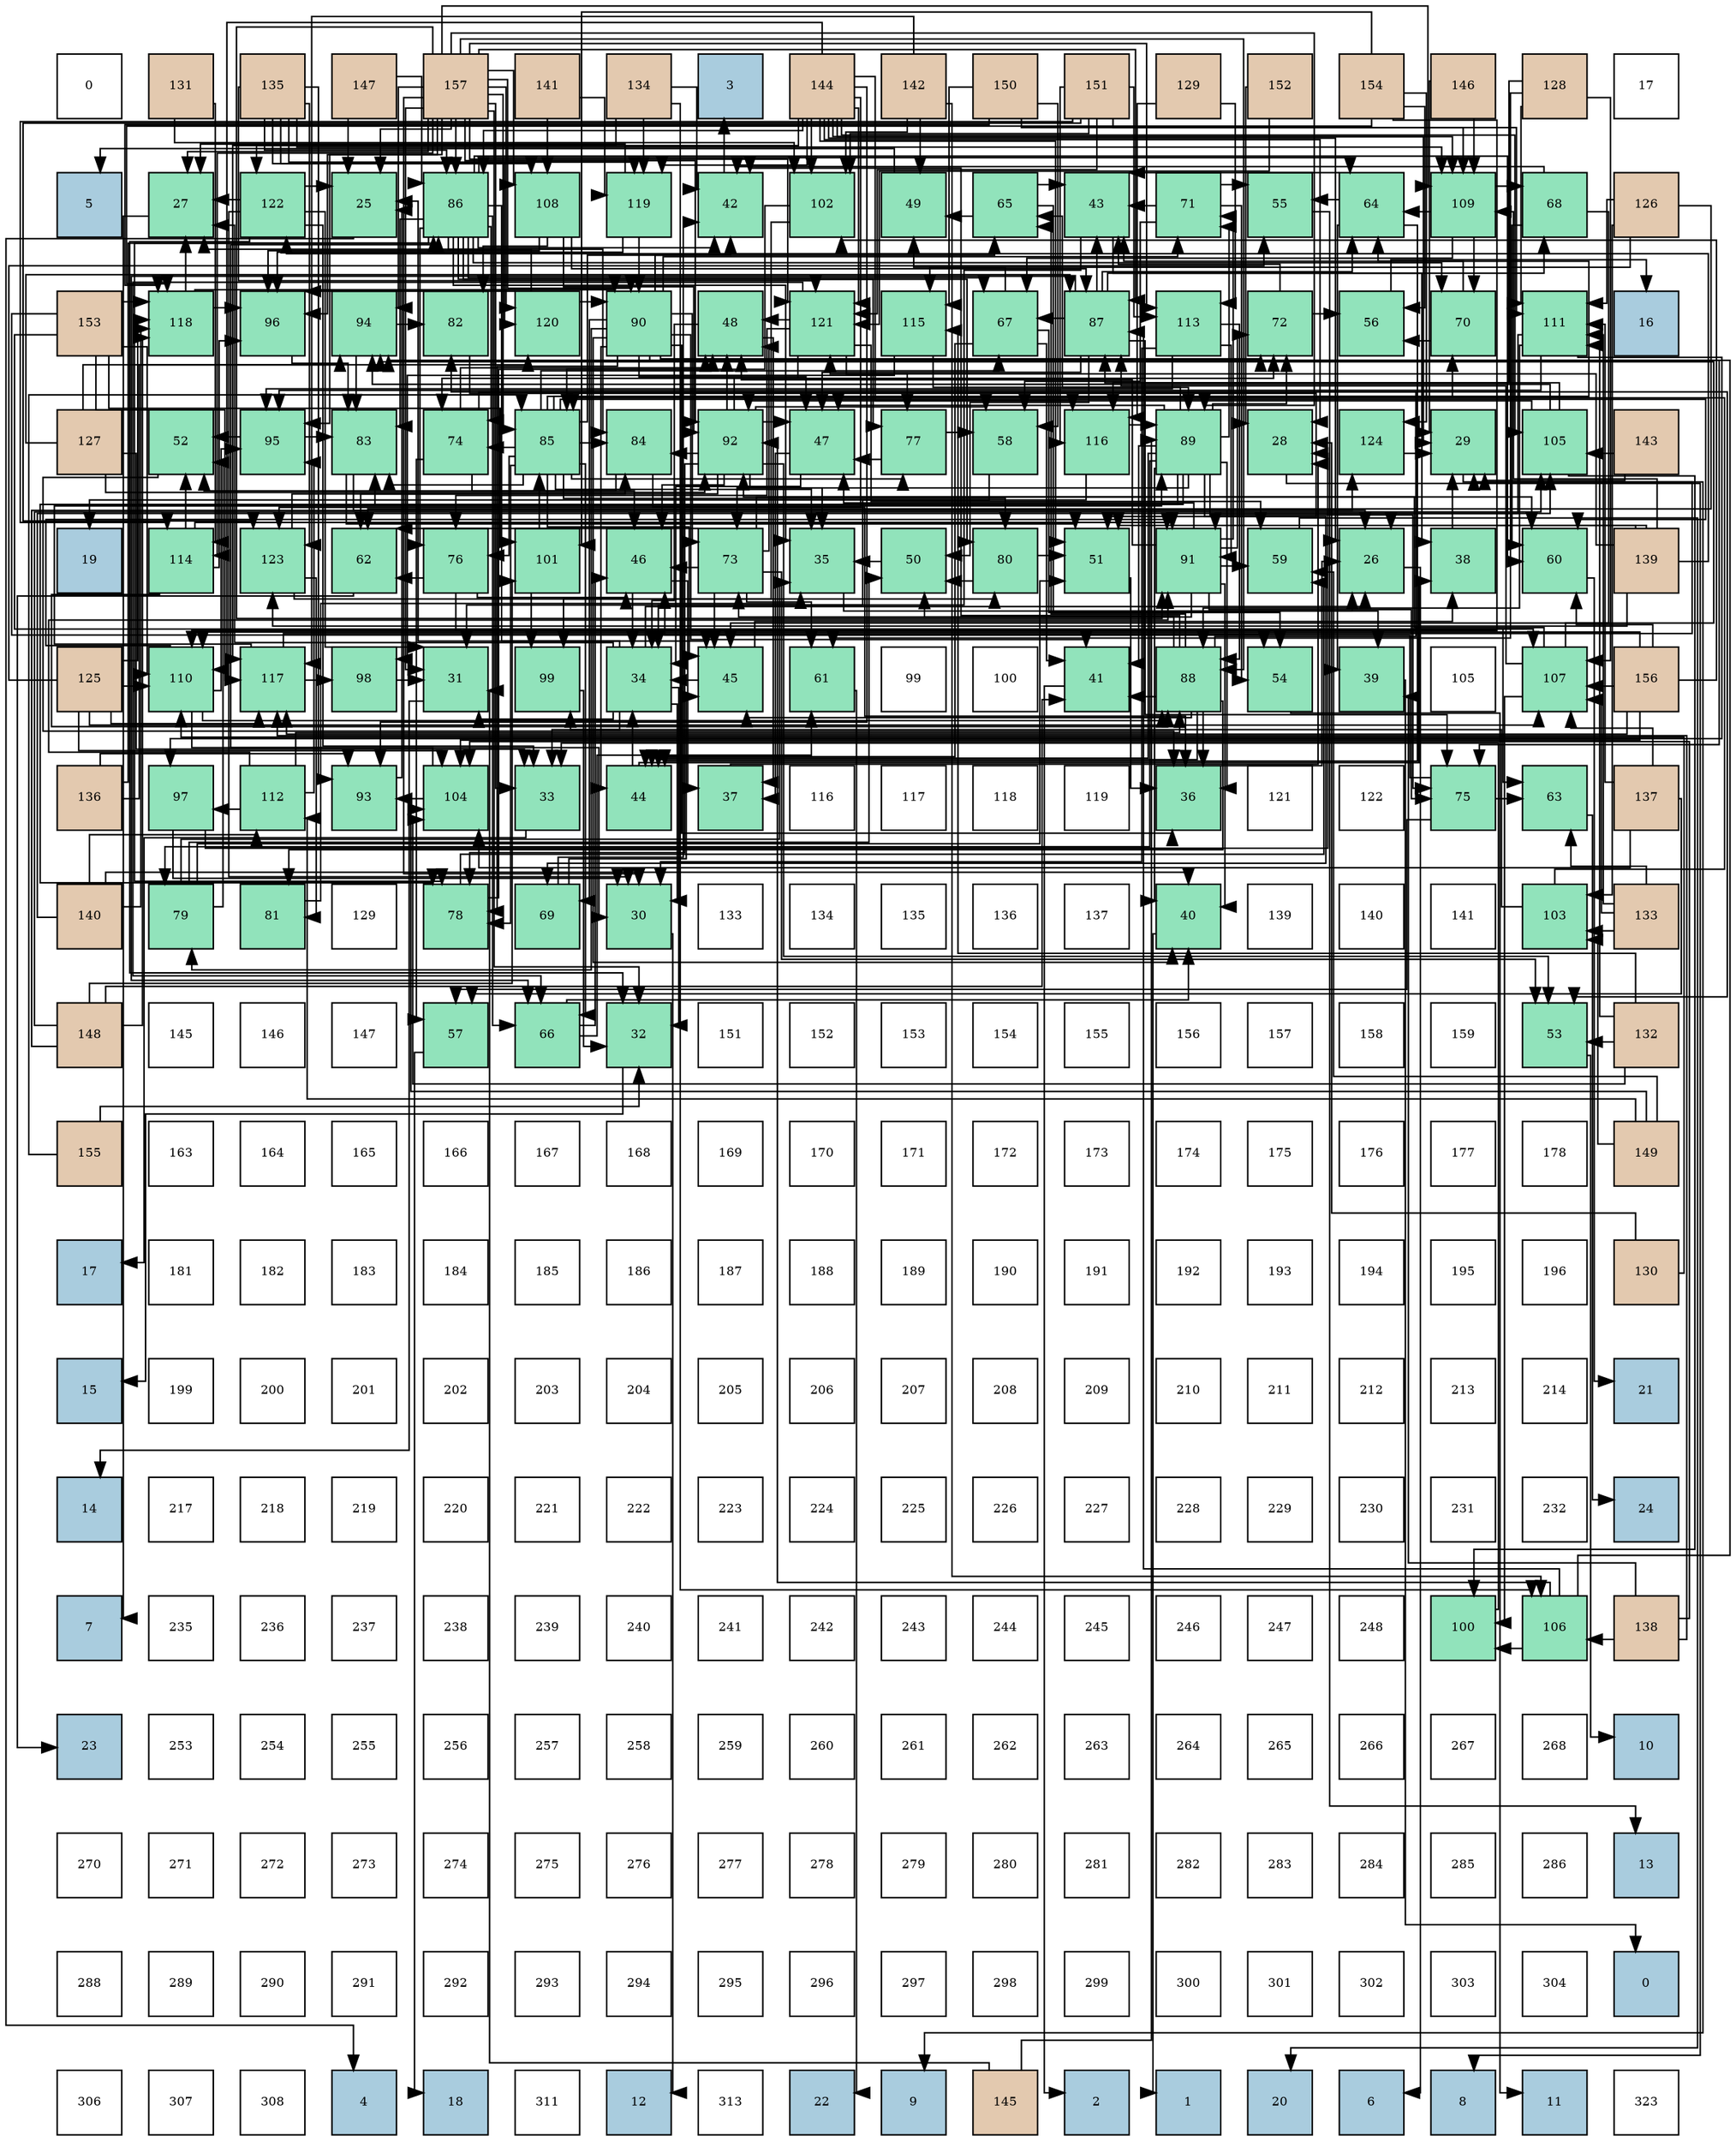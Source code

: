 digraph layout{
 rankdir=TB;
 splines=ortho;
 node [style=filled shape=square fixedsize=true width=0.6];
0[label="0", fontsize=8, fillcolor="#ffffff"];
1[label="131", fontsize=8, fillcolor="#e3c9af"];
2[label="135", fontsize=8, fillcolor="#e3c9af"];
3[label="147", fontsize=8, fillcolor="#e3c9af"];
4[label="157", fontsize=8, fillcolor="#e3c9af"];
5[label="141", fontsize=8, fillcolor="#e3c9af"];
6[label="134", fontsize=8, fillcolor="#e3c9af"];
7[label="3", fontsize=8, fillcolor="#a9ccde"];
8[label="144", fontsize=8, fillcolor="#e3c9af"];
9[label="142", fontsize=8, fillcolor="#e3c9af"];
10[label="150", fontsize=8, fillcolor="#e3c9af"];
11[label="151", fontsize=8, fillcolor="#e3c9af"];
12[label="129", fontsize=8, fillcolor="#e3c9af"];
13[label="152", fontsize=8, fillcolor="#e3c9af"];
14[label="154", fontsize=8, fillcolor="#e3c9af"];
15[label="146", fontsize=8, fillcolor="#e3c9af"];
16[label="128", fontsize=8, fillcolor="#e3c9af"];
17[label="17", fontsize=8, fillcolor="#ffffff"];
18[label="5", fontsize=8, fillcolor="#a9ccde"];
19[label="27", fontsize=8, fillcolor="#91e3bb"];
20[label="122", fontsize=8, fillcolor="#91e3bb"];
21[label="25", fontsize=8, fillcolor="#91e3bb"];
22[label="86", fontsize=8, fillcolor="#91e3bb"];
23[label="108", fontsize=8, fillcolor="#91e3bb"];
24[label="119", fontsize=8, fillcolor="#91e3bb"];
25[label="42", fontsize=8, fillcolor="#91e3bb"];
26[label="102", fontsize=8, fillcolor="#91e3bb"];
27[label="49", fontsize=8, fillcolor="#91e3bb"];
28[label="65", fontsize=8, fillcolor="#91e3bb"];
29[label="43", fontsize=8, fillcolor="#91e3bb"];
30[label="71", fontsize=8, fillcolor="#91e3bb"];
31[label="55", fontsize=8, fillcolor="#91e3bb"];
32[label="64", fontsize=8, fillcolor="#91e3bb"];
33[label="109", fontsize=8, fillcolor="#91e3bb"];
34[label="68", fontsize=8, fillcolor="#91e3bb"];
35[label="126", fontsize=8, fillcolor="#e3c9af"];
36[label="153", fontsize=8, fillcolor="#e3c9af"];
37[label="118", fontsize=8, fillcolor="#91e3bb"];
38[label="96", fontsize=8, fillcolor="#91e3bb"];
39[label="94", fontsize=8, fillcolor="#91e3bb"];
40[label="82", fontsize=8, fillcolor="#91e3bb"];
41[label="120", fontsize=8, fillcolor="#91e3bb"];
42[label="90", fontsize=8, fillcolor="#91e3bb"];
43[label="48", fontsize=8, fillcolor="#91e3bb"];
44[label="121", fontsize=8, fillcolor="#91e3bb"];
45[label="115", fontsize=8, fillcolor="#91e3bb"];
46[label="67", fontsize=8, fillcolor="#91e3bb"];
47[label="87", fontsize=8, fillcolor="#91e3bb"];
48[label="113", fontsize=8, fillcolor="#91e3bb"];
49[label="72", fontsize=8, fillcolor="#91e3bb"];
50[label="56", fontsize=8, fillcolor="#91e3bb"];
51[label="70", fontsize=8, fillcolor="#91e3bb"];
52[label="111", fontsize=8, fillcolor="#91e3bb"];
53[label="16", fontsize=8, fillcolor="#a9ccde"];
54[label="127", fontsize=8, fillcolor="#e3c9af"];
55[label="52", fontsize=8, fillcolor="#91e3bb"];
56[label="95", fontsize=8, fillcolor="#91e3bb"];
57[label="83", fontsize=8, fillcolor="#91e3bb"];
58[label="74", fontsize=8, fillcolor="#91e3bb"];
59[label="85", fontsize=8, fillcolor="#91e3bb"];
60[label="84", fontsize=8, fillcolor="#91e3bb"];
61[label="92", fontsize=8, fillcolor="#91e3bb"];
62[label="47", fontsize=8, fillcolor="#91e3bb"];
63[label="77", fontsize=8, fillcolor="#91e3bb"];
64[label="58", fontsize=8, fillcolor="#91e3bb"];
65[label="116", fontsize=8, fillcolor="#91e3bb"];
66[label="89", fontsize=8, fillcolor="#91e3bb"];
67[label="28", fontsize=8, fillcolor="#91e3bb"];
68[label="124", fontsize=8, fillcolor="#91e3bb"];
69[label="29", fontsize=8, fillcolor="#91e3bb"];
70[label="105", fontsize=8, fillcolor="#91e3bb"];
71[label="143", fontsize=8, fillcolor="#e3c9af"];
72[label="19", fontsize=8, fillcolor="#a9ccde"];
73[label="114", fontsize=8, fillcolor="#91e3bb"];
74[label="123", fontsize=8, fillcolor="#91e3bb"];
75[label="62", fontsize=8, fillcolor="#91e3bb"];
76[label="76", fontsize=8, fillcolor="#91e3bb"];
77[label="101", fontsize=8, fillcolor="#91e3bb"];
78[label="46", fontsize=8, fillcolor="#91e3bb"];
79[label="73", fontsize=8, fillcolor="#91e3bb"];
80[label="35", fontsize=8, fillcolor="#91e3bb"];
81[label="50", fontsize=8, fillcolor="#91e3bb"];
82[label="80", fontsize=8, fillcolor="#91e3bb"];
83[label="51", fontsize=8, fillcolor="#91e3bb"];
84[label="91", fontsize=8, fillcolor="#91e3bb"];
85[label="59", fontsize=8, fillcolor="#91e3bb"];
86[label="26", fontsize=8, fillcolor="#91e3bb"];
87[label="38", fontsize=8, fillcolor="#91e3bb"];
88[label="60", fontsize=8, fillcolor="#91e3bb"];
89[label="139", fontsize=8, fillcolor="#e3c9af"];
90[label="125", fontsize=8, fillcolor="#e3c9af"];
91[label="110", fontsize=8, fillcolor="#91e3bb"];
92[label="117", fontsize=8, fillcolor="#91e3bb"];
93[label="98", fontsize=8, fillcolor="#91e3bb"];
94[label="31", fontsize=8, fillcolor="#91e3bb"];
95[label="99", fontsize=8, fillcolor="#91e3bb"];
96[label="34", fontsize=8, fillcolor="#91e3bb"];
97[label="45", fontsize=8, fillcolor="#91e3bb"];
98[label="61", fontsize=8, fillcolor="#91e3bb"];
99[label="99", fontsize=8, fillcolor="#ffffff"];
100[label="100", fontsize=8, fillcolor="#ffffff"];
101[label="41", fontsize=8, fillcolor="#91e3bb"];
102[label="88", fontsize=8, fillcolor="#91e3bb"];
103[label="54", fontsize=8, fillcolor="#91e3bb"];
104[label="39", fontsize=8, fillcolor="#91e3bb"];
105[label="105", fontsize=8, fillcolor="#ffffff"];
106[label="107", fontsize=8, fillcolor="#91e3bb"];
107[label="156", fontsize=8, fillcolor="#e3c9af"];
108[label="136", fontsize=8, fillcolor="#e3c9af"];
109[label="97", fontsize=8, fillcolor="#91e3bb"];
110[label="112", fontsize=8, fillcolor="#91e3bb"];
111[label="93", fontsize=8, fillcolor="#91e3bb"];
112[label="104", fontsize=8, fillcolor="#91e3bb"];
113[label="33", fontsize=8, fillcolor="#91e3bb"];
114[label="44", fontsize=8, fillcolor="#91e3bb"];
115[label="37", fontsize=8, fillcolor="#91e3bb"];
116[label="116", fontsize=8, fillcolor="#ffffff"];
117[label="117", fontsize=8, fillcolor="#ffffff"];
118[label="118", fontsize=8, fillcolor="#ffffff"];
119[label="119", fontsize=8, fillcolor="#ffffff"];
120[label="36", fontsize=8, fillcolor="#91e3bb"];
121[label="121", fontsize=8, fillcolor="#ffffff"];
122[label="122", fontsize=8, fillcolor="#ffffff"];
123[label="75", fontsize=8, fillcolor="#91e3bb"];
124[label="63", fontsize=8, fillcolor="#91e3bb"];
125[label="137", fontsize=8, fillcolor="#e3c9af"];
126[label="140", fontsize=8, fillcolor="#e3c9af"];
127[label="79", fontsize=8, fillcolor="#91e3bb"];
128[label="81", fontsize=8, fillcolor="#91e3bb"];
129[label="129", fontsize=8, fillcolor="#ffffff"];
130[label="78", fontsize=8, fillcolor="#91e3bb"];
131[label="69", fontsize=8, fillcolor="#91e3bb"];
132[label="30", fontsize=8, fillcolor="#91e3bb"];
133[label="133", fontsize=8, fillcolor="#ffffff"];
134[label="134", fontsize=8, fillcolor="#ffffff"];
135[label="135", fontsize=8, fillcolor="#ffffff"];
136[label="136", fontsize=8, fillcolor="#ffffff"];
137[label="137", fontsize=8, fillcolor="#ffffff"];
138[label="40", fontsize=8, fillcolor="#91e3bb"];
139[label="139", fontsize=8, fillcolor="#ffffff"];
140[label="140", fontsize=8, fillcolor="#ffffff"];
141[label="141", fontsize=8, fillcolor="#ffffff"];
142[label="103", fontsize=8, fillcolor="#91e3bb"];
143[label="133", fontsize=8, fillcolor="#e3c9af"];
144[label="148", fontsize=8, fillcolor="#e3c9af"];
145[label="145", fontsize=8, fillcolor="#ffffff"];
146[label="146", fontsize=8, fillcolor="#ffffff"];
147[label="147", fontsize=8, fillcolor="#ffffff"];
148[label="57", fontsize=8, fillcolor="#91e3bb"];
149[label="66", fontsize=8, fillcolor="#91e3bb"];
150[label="32", fontsize=8, fillcolor="#91e3bb"];
151[label="151", fontsize=8, fillcolor="#ffffff"];
152[label="152", fontsize=8, fillcolor="#ffffff"];
153[label="153", fontsize=8, fillcolor="#ffffff"];
154[label="154", fontsize=8, fillcolor="#ffffff"];
155[label="155", fontsize=8, fillcolor="#ffffff"];
156[label="156", fontsize=8, fillcolor="#ffffff"];
157[label="157", fontsize=8, fillcolor="#ffffff"];
158[label="158", fontsize=8, fillcolor="#ffffff"];
159[label="159", fontsize=8, fillcolor="#ffffff"];
160[label="53", fontsize=8, fillcolor="#91e3bb"];
161[label="132", fontsize=8, fillcolor="#e3c9af"];
162[label="155", fontsize=8, fillcolor="#e3c9af"];
163[label="163", fontsize=8, fillcolor="#ffffff"];
164[label="164", fontsize=8, fillcolor="#ffffff"];
165[label="165", fontsize=8, fillcolor="#ffffff"];
166[label="166", fontsize=8, fillcolor="#ffffff"];
167[label="167", fontsize=8, fillcolor="#ffffff"];
168[label="168", fontsize=8, fillcolor="#ffffff"];
169[label="169", fontsize=8, fillcolor="#ffffff"];
170[label="170", fontsize=8, fillcolor="#ffffff"];
171[label="171", fontsize=8, fillcolor="#ffffff"];
172[label="172", fontsize=8, fillcolor="#ffffff"];
173[label="173", fontsize=8, fillcolor="#ffffff"];
174[label="174", fontsize=8, fillcolor="#ffffff"];
175[label="175", fontsize=8, fillcolor="#ffffff"];
176[label="176", fontsize=8, fillcolor="#ffffff"];
177[label="177", fontsize=8, fillcolor="#ffffff"];
178[label="178", fontsize=8, fillcolor="#ffffff"];
179[label="149", fontsize=8, fillcolor="#e3c9af"];
180[label="17", fontsize=8, fillcolor="#a9ccde"];
181[label="181", fontsize=8, fillcolor="#ffffff"];
182[label="182", fontsize=8, fillcolor="#ffffff"];
183[label="183", fontsize=8, fillcolor="#ffffff"];
184[label="184", fontsize=8, fillcolor="#ffffff"];
185[label="185", fontsize=8, fillcolor="#ffffff"];
186[label="186", fontsize=8, fillcolor="#ffffff"];
187[label="187", fontsize=8, fillcolor="#ffffff"];
188[label="188", fontsize=8, fillcolor="#ffffff"];
189[label="189", fontsize=8, fillcolor="#ffffff"];
190[label="190", fontsize=8, fillcolor="#ffffff"];
191[label="191", fontsize=8, fillcolor="#ffffff"];
192[label="192", fontsize=8, fillcolor="#ffffff"];
193[label="193", fontsize=8, fillcolor="#ffffff"];
194[label="194", fontsize=8, fillcolor="#ffffff"];
195[label="195", fontsize=8, fillcolor="#ffffff"];
196[label="196", fontsize=8, fillcolor="#ffffff"];
197[label="130", fontsize=8, fillcolor="#e3c9af"];
198[label="15", fontsize=8, fillcolor="#a9ccde"];
199[label="199", fontsize=8, fillcolor="#ffffff"];
200[label="200", fontsize=8, fillcolor="#ffffff"];
201[label="201", fontsize=8, fillcolor="#ffffff"];
202[label="202", fontsize=8, fillcolor="#ffffff"];
203[label="203", fontsize=8, fillcolor="#ffffff"];
204[label="204", fontsize=8, fillcolor="#ffffff"];
205[label="205", fontsize=8, fillcolor="#ffffff"];
206[label="206", fontsize=8, fillcolor="#ffffff"];
207[label="207", fontsize=8, fillcolor="#ffffff"];
208[label="208", fontsize=8, fillcolor="#ffffff"];
209[label="209", fontsize=8, fillcolor="#ffffff"];
210[label="210", fontsize=8, fillcolor="#ffffff"];
211[label="211", fontsize=8, fillcolor="#ffffff"];
212[label="212", fontsize=8, fillcolor="#ffffff"];
213[label="213", fontsize=8, fillcolor="#ffffff"];
214[label="214", fontsize=8, fillcolor="#ffffff"];
215[label="21", fontsize=8, fillcolor="#a9ccde"];
216[label="14", fontsize=8, fillcolor="#a9ccde"];
217[label="217", fontsize=8, fillcolor="#ffffff"];
218[label="218", fontsize=8, fillcolor="#ffffff"];
219[label="219", fontsize=8, fillcolor="#ffffff"];
220[label="220", fontsize=8, fillcolor="#ffffff"];
221[label="221", fontsize=8, fillcolor="#ffffff"];
222[label="222", fontsize=8, fillcolor="#ffffff"];
223[label="223", fontsize=8, fillcolor="#ffffff"];
224[label="224", fontsize=8, fillcolor="#ffffff"];
225[label="225", fontsize=8, fillcolor="#ffffff"];
226[label="226", fontsize=8, fillcolor="#ffffff"];
227[label="227", fontsize=8, fillcolor="#ffffff"];
228[label="228", fontsize=8, fillcolor="#ffffff"];
229[label="229", fontsize=8, fillcolor="#ffffff"];
230[label="230", fontsize=8, fillcolor="#ffffff"];
231[label="231", fontsize=8, fillcolor="#ffffff"];
232[label="232", fontsize=8, fillcolor="#ffffff"];
233[label="24", fontsize=8, fillcolor="#a9ccde"];
234[label="7", fontsize=8, fillcolor="#a9ccde"];
235[label="235", fontsize=8, fillcolor="#ffffff"];
236[label="236", fontsize=8, fillcolor="#ffffff"];
237[label="237", fontsize=8, fillcolor="#ffffff"];
238[label="238", fontsize=8, fillcolor="#ffffff"];
239[label="239", fontsize=8, fillcolor="#ffffff"];
240[label="240", fontsize=8, fillcolor="#ffffff"];
241[label="241", fontsize=8, fillcolor="#ffffff"];
242[label="242", fontsize=8, fillcolor="#ffffff"];
243[label="243", fontsize=8, fillcolor="#ffffff"];
244[label="244", fontsize=8, fillcolor="#ffffff"];
245[label="245", fontsize=8, fillcolor="#ffffff"];
246[label="246", fontsize=8, fillcolor="#ffffff"];
247[label="247", fontsize=8, fillcolor="#ffffff"];
248[label="248", fontsize=8, fillcolor="#ffffff"];
249[label="100", fontsize=8, fillcolor="#91e3bb"];
250[label="106", fontsize=8, fillcolor="#91e3bb"];
251[label="138", fontsize=8, fillcolor="#e3c9af"];
252[label="23", fontsize=8, fillcolor="#a9ccde"];
253[label="253", fontsize=8, fillcolor="#ffffff"];
254[label="254", fontsize=8, fillcolor="#ffffff"];
255[label="255", fontsize=8, fillcolor="#ffffff"];
256[label="256", fontsize=8, fillcolor="#ffffff"];
257[label="257", fontsize=8, fillcolor="#ffffff"];
258[label="258", fontsize=8, fillcolor="#ffffff"];
259[label="259", fontsize=8, fillcolor="#ffffff"];
260[label="260", fontsize=8, fillcolor="#ffffff"];
261[label="261", fontsize=8, fillcolor="#ffffff"];
262[label="262", fontsize=8, fillcolor="#ffffff"];
263[label="263", fontsize=8, fillcolor="#ffffff"];
264[label="264", fontsize=8, fillcolor="#ffffff"];
265[label="265", fontsize=8, fillcolor="#ffffff"];
266[label="266", fontsize=8, fillcolor="#ffffff"];
267[label="267", fontsize=8, fillcolor="#ffffff"];
268[label="268", fontsize=8, fillcolor="#ffffff"];
269[label="10", fontsize=8, fillcolor="#a9ccde"];
270[label="270", fontsize=8, fillcolor="#ffffff"];
271[label="271", fontsize=8, fillcolor="#ffffff"];
272[label="272", fontsize=8, fillcolor="#ffffff"];
273[label="273", fontsize=8, fillcolor="#ffffff"];
274[label="274", fontsize=8, fillcolor="#ffffff"];
275[label="275", fontsize=8, fillcolor="#ffffff"];
276[label="276", fontsize=8, fillcolor="#ffffff"];
277[label="277", fontsize=8, fillcolor="#ffffff"];
278[label="278", fontsize=8, fillcolor="#ffffff"];
279[label="279", fontsize=8, fillcolor="#ffffff"];
280[label="280", fontsize=8, fillcolor="#ffffff"];
281[label="281", fontsize=8, fillcolor="#ffffff"];
282[label="282", fontsize=8, fillcolor="#ffffff"];
283[label="283", fontsize=8, fillcolor="#ffffff"];
284[label="284", fontsize=8, fillcolor="#ffffff"];
285[label="285", fontsize=8, fillcolor="#ffffff"];
286[label="286", fontsize=8, fillcolor="#ffffff"];
287[label="13", fontsize=8, fillcolor="#a9ccde"];
288[label="288", fontsize=8, fillcolor="#ffffff"];
289[label="289", fontsize=8, fillcolor="#ffffff"];
290[label="290", fontsize=8, fillcolor="#ffffff"];
291[label="291", fontsize=8, fillcolor="#ffffff"];
292[label="292", fontsize=8, fillcolor="#ffffff"];
293[label="293", fontsize=8, fillcolor="#ffffff"];
294[label="294", fontsize=8, fillcolor="#ffffff"];
295[label="295", fontsize=8, fillcolor="#ffffff"];
296[label="296", fontsize=8, fillcolor="#ffffff"];
297[label="297", fontsize=8, fillcolor="#ffffff"];
298[label="298", fontsize=8, fillcolor="#ffffff"];
299[label="299", fontsize=8, fillcolor="#ffffff"];
300[label="300", fontsize=8, fillcolor="#ffffff"];
301[label="301", fontsize=8, fillcolor="#ffffff"];
302[label="302", fontsize=8, fillcolor="#ffffff"];
303[label="303", fontsize=8, fillcolor="#ffffff"];
304[label="304", fontsize=8, fillcolor="#ffffff"];
305[label="0", fontsize=8, fillcolor="#a9ccde"];
306[label="306", fontsize=8, fillcolor="#ffffff"];
307[label="307", fontsize=8, fillcolor="#ffffff"];
308[label="308", fontsize=8, fillcolor="#ffffff"];
309[label="4", fontsize=8, fillcolor="#a9ccde"];
310[label="18", fontsize=8, fillcolor="#a9ccde"];
311[label="311", fontsize=8, fillcolor="#ffffff"];
312[label="12", fontsize=8, fillcolor="#a9ccde"];
313[label="313", fontsize=8, fillcolor="#ffffff"];
314[label="22", fontsize=8, fillcolor="#a9ccde"];
315[label="9", fontsize=8, fillcolor="#a9ccde"];
316[label="145", fontsize=8, fillcolor="#e3c9af"];
317[label="2", fontsize=8, fillcolor="#a9ccde"];
318[label="1", fontsize=8, fillcolor="#a9ccde"];
319[label="20", fontsize=8, fillcolor="#a9ccde"];
320[label="6", fontsize=8, fillcolor="#a9ccde"];
321[label="8", fontsize=8, fillcolor="#a9ccde"];
322[label="11", fontsize=8, fillcolor="#a9ccde"];
323[label="323", fontsize=8, fillcolor="#ffffff"];
edge [constraint=false, style=vis];21 -> 309;
86 -> 320;
19 -> 234;
67 -> 321;
69 -> 315;
132 -> 312;
94 -> 216;
150 -> 198;
113 -> 180;
96 -> 21;
96 -> 86;
96 -> 19;
96 -> 132;
96 -> 94;
96 -> 150;
96 -> 113;
80 -> 86;
120 -> 86;
115 -> 67;
87 -> 69;
104 -> 305;
138 -> 318;
101 -> 317;
25 -> 7;
29 -> 96;
29 -> 87;
114 -> 96;
114 -> 87;
97 -> 96;
97 -> 87;
78 -> 96;
78 -> 115;
62 -> 96;
62 -> 115;
43 -> 96;
43 -> 115;
27 -> 18;
81 -> 80;
83 -> 120;
55 -> 120;
160 -> 269;
103 -> 322;
31 -> 287;
50 -> 53;
148 -> 310;
64 -> 72;
85 -> 319;
88 -> 215;
98 -> 314;
75 -> 252;
124 -> 233;
32 -> 104;
32 -> 29;
32 -> 114;
32 -> 31;
28 -> 104;
28 -> 29;
28 -> 27;
149 -> 138;
149 -> 78;
149 -> 98;
46 -> 101;
46 -> 114;
46 -> 27;
46 -> 103;
34 -> 25;
34 -> 97;
34 -> 88;
131 -> 25;
131 -> 97;
51 -> 29;
51 -> 50;
30 -> 29;
30 -> 103;
30 -> 31;
30 -> 64;
49 -> 29;
49 -> 50;
79 -> 97;
79 -> 78;
79 -> 43;
79 -> 160;
79 -> 88;
79 -> 98;
79 -> 75;
58 -> 78;
58 -> 43;
58 -> 160;
58 -> 148;
123 -> 78;
123 -> 148;
123 -> 124;
76 -> 78;
76 -> 75;
76 -> 124;
63 -> 62;
63 -> 64;
130 -> 43;
130 -> 85;
127 -> 80;
127 -> 81;
127 -> 83;
127 -> 55;
82 -> 81;
82 -> 83;
128 -> 80;
40 -> 83;
57 -> 86;
57 -> 83;
60 -> 120;
60 -> 55;
59 -> 80;
59 -> 25;
59 -> 97;
59 -> 88;
59 -> 32;
59 -> 149;
59 -> 46;
59 -> 51;
59 -> 58;
59 -> 76;
59 -> 63;
59 -> 130;
59 -> 82;
59 -> 57;
59 -> 60;
22 -> 80;
22 -> 25;
22 -> 97;
22 -> 88;
22 -> 32;
22 -> 149;
22 -> 46;
22 -> 51;
22 -> 58;
22 -> 76;
22 -> 63;
22 -> 130;
22 -> 82;
22 -> 57;
22 -> 60;
47 -> 29;
47 -> 62;
47 -> 81;
47 -> 32;
47 -> 149;
47 -> 46;
47 -> 34;
47 -> 123;
102 -> 120;
102 -> 101;
102 -> 25;
102 -> 114;
102 -> 97;
102 -> 81;
102 -> 28;
102 -> 128;
102 -> 40;
66 -> 120;
66 -> 138;
66 -> 101;
66 -> 114;
66 -> 62;
66 -> 28;
66 -> 131;
66 -> 30;
66 -> 49;
66 -> 79;
66 -> 123;
66 -> 130;
66 -> 127;
66 -> 57;
42 -> 120;
42 -> 138;
42 -> 101;
42 -> 114;
42 -> 62;
42 -> 28;
42 -> 131;
42 -> 30;
42 -> 49;
42 -> 79;
42 -> 123;
42 -> 130;
42 -> 127;
84 -> 138;
84 -> 62;
84 -> 43;
84 -> 85;
84 -> 30;
84 -> 49;
84 -> 79;
84 -> 123;
61 -> 80;
61 -> 78;
61 -> 62;
61 -> 43;
61 -> 160;
61 -> 64;
61 -> 75;
61 -> 49;
61 -> 130;
61 -> 60;
111 -> 21;
39 -> 40;
39 -> 57;
56 -> 55;
56 -> 57;
38 -> 57;
109 -> 67;
109 -> 132;
93 -> 94;
95 -> 150;
249 -> 113;
77 -> 59;
77 -> 95;
26 -> 59;
26 -> 95;
142 -> 59;
142 -> 95;
112 -> 22;
112 -> 111;
70 -> 47;
70 -> 61;
70 -> 39;
70 -> 249;
250 -> 47;
250 -> 61;
250 -> 39;
250 -> 249;
106 -> 47;
106 -> 61;
106 -> 39;
106 -> 249;
23 -> 40;
23 -> 47;
23 -> 61;
23 -> 38;
33 -> 32;
33 -> 46;
33 -> 34;
33 -> 51;
91 -> 132;
91 -> 102;
91 -> 84;
91 -> 56;
52 -> 102;
52 -> 84;
52 -> 56;
52 -> 109;
110 -> 102;
110 -> 84;
110 -> 56;
110 -> 109;
48 -> 132;
48 -> 102;
48 -> 84;
48 -> 56;
73 -> 55;
73 -> 102;
73 -> 84;
73 -> 38;
45 -> 66;
45 -> 93;
65 -> 94;
65 -> 66;
92 -> 69;
92 -> 66;
92 -> 93;
37 -> 19;
37 -> 42;
37 -> 38;
24 -> 19;
24 -> 42;
24 -> 38;
41 -> 19;
41 -> 42;
41 -> 38;
44 -> 43;
44 -> 85;
44 -> 149;
44 -> 58;
44 -> 76;
44 -> 63;
20 -> 21;
20 -> 19;
20 -> 132;
20 -> 94;
20 -> 150;
20 -> 113;
74 -> 82;
74 -> 128;
74 -> 60;
68 -> 69;
90 -> 31;
90 -> 112;
90 -> 106;
90 -> 91;
90 -> 92;
90 -> 37;
35 -> 75;
35 -> 142;
35 -> 52;
35 -> 45;
54 -> 113;
54 -> 47;
54 -> 61;
54 -> 39;
16 -> 98;
16 -> 106;
16 -> 52;
16 -> 65;
12 -> 48;
12 -> 65;
197 -> 67;
197 -> 91;
1 -> 26;
1 -> 73;
161 -> 160;
161 -> 112;
161 -> 52;
161 -> 45;
143 -> 124;
143 -> 142;
143 -> 106;
143 -> 52;
6 -> 25;
6 -> 250;
6 -> 92;
6 -> 24;
2 -> 22;
2 -> 111;
2 -> 23;
2 -> 33;
2 -> 24;
2 -> 41;
2 -> 44;
2 -> 74;
108 -> 22;
108 -> 111;
108 -> 41;
125 -> 148;
125 -> 112;
125 -> 106;
125 -> 52;
251 -> 104;
251 -> 112;
251 -> 250;
251 -> 92;
89 -> 86;
89 -> 83;
89 -> 33;
89 -> 44;
89 -> 20;
89 -> 74;
126 -> 138;
126 -> 70;
126 -> 110;
126 -> 37;
5 -> 23;
5 -> 24;
9 -> 27;
9 -> 26;
9 -> 250;
9 -> 92;
71 -> 69;
71 -> 70;
8 -> 86;
8 -> 67;
8 -> 69;
8 -> 83;
8 -> 22;
8 -> 111;
8 -> 26;
8 -> 70;
8 -> 33;
8 -> 91;
8 -> 65;
8 -> 24;
8 -> 44;
8 -> 20;
8 -> 74;
316 -> 94;
316 -> 66;
15 -> 69;
15 -> 33;
3 -> 21;
3 -> 22;
144 -> 101;
144 -> 77;
144 -> 70;
144 -> 37;
144 -> 68;
179 -> 85;
179 -> 142;
179 -> 112;
179 -> 110;
10 -> 64;
10 -> 52;
10 -> 45;
10 -> 37;
11 -> 26;
11 -> 33;
11 -> 48;
11 -> 73;
11 -> 65;
11 -> 44;
11 -> 74;
13 -> 67;
13 -> 44;
36 -> 103;
36 -> 77;
36 -> 106;
36 -> 91;
36 -> 92;
36 -> 37;
14 -> 50;
14 -> 77;
14 -> 91;
14 -> 37;
14 -> 68;
162 -> 150;
162 -> 59;
107 -> 88;
107 -> 26;
107 -> 112;
107 -> 106;
107 -> 91;
107 -> 92;
4 -> 21;
4 -> 19;
4 -> 132;
4 -> 94;
4 -> 150;
4 -> 113;
4 -> 59;
4 -> 22;
4 -> 47;
4 -> 102;
4 -> 66;
4 -> 42;
4 -> 84;
4 -> 61;
4 -> 39;
4 -> 56;
4 -> 38;
4 -> 23;
4 -> 33;
4 -> 48;
4 -> 73;
4 -> 41;
4 -> 44;
edge [constraint=true, style=invis];
0 -> 18 -> 36 -> 54 -> 72 -> 90 -> 108 -> 126 -> 144 -> 162 -> 180 -> 198 -> 216 -> 234 -> 252 -> 270 -> 288 -> 306;
1 -> 19 -> 37 -> 55 -> 73 -> 91 -> 109 -> 127 -> 145 -> 163 -> 181 -> 199 -> 217 -> 235 -> 253 -> 271 -> 289 -> 307;
2 -> 20 -> 38 -> 56 -> 74 -> 92 -> 110 -> 128 -> 146 -> 164 -> 182 -> 200 -> 218 -> 236 -> 254 -> 272 -> 290 -> 308;
3 -> 21 -> 39 -> 57 -> 75 -> 93 -> 111 -> 129 -> 147 -> 165 -> 183 -> 201 -> 219 -> 237 -> 255 -> 273 -> 291 -> 309;
4 -> 22 -> 40 -> 58 -> 76 -> 94 -> 112 -> 130 -> 148 -> 166 -> 184 -> 202 -> 220 -> 238 -> 256 -> 274 -> 292 -> 310;
5 -> 23 -> 41 -> 59 -> 77 -> 95 -> 113 -> 131 -> 149 -> 167 -> 185 -> 203 -> 221 -> 239 -> 257 -> 275 -> 293 -> 311;
6 -> 24 -> 42 -> 60 -> 78 -> 96 -> 114 -> 132 -> 150 -> 168 -> 186 -> 204 -> 222 -> 240 -> 258 -> 276 -> 294 -> 312;
7 -> 25 -> 43 -> 61 -> 79 -> 97 -> 115 -> 133 -> 151 -> 169 -> 187 -> 205 -> 223 -> 241 -> 259 -> 277 -> 295 -> 313;
8 -> 26 -> 44 -> 62 -> 80 -> 98 -> 116 -> 134 -> 152 -> 170 -> 188 -> 206 -> 224 -> 242 -> 260 -> 278 -> 296 -> 314;
9 -> 27 -> 45 -> 63 -> 81 -> 99 -> 117 -> 135 -> 153 -> 171 -> 189 -> 207 -> 225 -> 243 -> 261 -> 279 -> 297 -> 315;
10 -> 28 -> 46 -> 64 -> 82 -> 100 -> 118 -> 136 -> 154 -> 172 -> 190 -> 208 -> 226 -> 244 -> 262 -> 280 -> 298 -> 316;
11 -> 29 -> 47 -> 65 -> 83 -> 101 -> 119 -> 137 -> 155 -> 173 -> 191 -> 209 -> 227 -> 245 -> 263 -> 281 -> 299 -> 317;
12 -> 30 -> 48 -> 66 -> 84 -> 102 -> 120 -> 138 -> 156 -> 174 -> 192 -> 210 -> 228 -> 246 -> 264 -> 282 -> 300 -> 318;
13 -> 31 -> 49 -> 67 -> 85 -> 103 -> 121 -> 139 -> 157 -> 175 -> 193 -> 211 -> 229 -> 247 -> 265 -> 283 -> 301 -> 319;
14 -> 32 -> 50 -> 68 -> 86 -> 104 -> 122 -> 140 -> 158 -> 176 -> 194 -> 212 -> 230 -> 248 -> 266 -> 284 -> 302 -> 320;
15 -> 33 -> 51 -> 69 -> 87 -> 105 -> 123 -> 141 -> 159 -> 177 -> 195 -> 213 -> 231 -> 249 -> 267 -> 285 -> 303 -> 321;
16 -> 34 -> 52 -> 70 -> 88 -> 106 -> 124 -> 142 -> 160 -> 178 -> 196 -> 214 -> 232 -> 250 -> 268 -> 286 -> 304 -> 322;
17 -> 35 -> 53 -> 71 -> 89 -> 107 -> 125 -> 143 -> 161 -> 179 -> 197 -> 215 -> 233 -> 251 -> 269 -> 287 -> 305 -> 323;
rank = same {0 -> 1 -> 2 -> 3 -> 4 -> 5 -> 6 -> 7 -> 8 -> 9 -> 10 -> 11 -> 12 -> 13 -> 14 -> 15 -> 16 -> 17};
rank = same {18 -> 19 -> 20 -> 21 -> 22 -> 23 -> 24 -> 25 -> 26 -> 27 -> 28 -> 29 -> 30 -> 31 -> 32 -> 33 -> 34 -> 35};
rank = same {36 -> 37 -> 38 -> 39 -> 40 -> 41 -> 42 -> 43 -> 44 -> 45 -> 46 -> 47 -> 48 -> 49 -> 50 -> 51 -> 52 -> 53};
rank = same {54 -> 55 -> 56 -> 57 -> 58 -> 59 -> 60 -> 61 -> 62 -> 63 -> 64 -> 65 -> 66 -> 67 -> 68 -> 69 -> 70 -> 71};
rank = same {72 -> 73 -> 74 -> 75 -> 76 -> 77 -> 78 -> 79 -> 80 -> 81 -> 82 -> 83 -> 84 -> 85 -> 86 -> 87 -> 88 -> 89};
rank = same {90 -> 91 -> 92 -> 93 -> 94 -> 95 -> 96 -> 97 -> 98 -> 99 -> 100 -> 101 -> 102 -> 103 -> 104 -> 105 -> 106 -> 107};
rank = same {108 -> 109 -> 110 -> 111 -> 112 -> 113 -> 114 -> 115 -> 116 -> 117 -> 118 -> 119 -> 120 -> 121 -> 122 -> 123 -> 124 -> 125};
rank = same {126 -> 127 -> 128 -> 129 -> 130 -> 131 -> 132 -> 133 -> 134 -> 135 -> 136 -> 137 -> 138 -> 139 -> 140 -> 141 -> 142 -> 143};
rank = same {144 -> 145 -> 146 -> 147 -> 148 -> 149 -> 150 -> 151 -> 152 -> 153 -> 154 -> 155 -> 156 -> 157 -> 158 -> 159 -> 160 -> 161};
rank = same {162 -> 163 -> 164 -> 165 -> 166 -> 167 -> 168 -> 169 -> 170 -> 171 -> 172 -> 173 -> 174 -> 175 -> 176 -> 177 -> 178 -> 179};
rank = same {180 -> 181 -> 182 -> 183 -> 184 -> 185 -> 186 -> 187 -> 188 -> 189 -> 190 -> 191 -> 192 -> 193 -> 194 -> 195 -> 196 -> 197};
rank = same {198 -> 199 -> 200 -> 201 -> 202 -> 203 -> 204 -> 205 -> 206 -> 207 -> 208 -> 209 -> 210 -> 211 -> 212 -> 213 -> 214 -> 215};
rank = same {216 -> 217 -> 218 -> 219 -> 220 -> 221 -> 222 -> 223 -> 224 -> 225 -> 226 -> 227 -> 228 -> 229 -> 230 -> 231 -> 232 -> 233};
rank = same {234 -> 235 -> 236 -> 237 -> 238 -> 239 -> 240 -> 241 -> 242 -> 243 -> 244 -> 245 -> 246 -> 247 -> 248 -> 249 -> 250 -> 251};
rank = same {252 -> 253 -> 254 -> 255 -> 256 -> 257 -> 258 -> 259 -> 260 -> 261 -> 262 -> 263 -> 264 -> 265 -> 266 -> 267 -> 268 -> 269};
rank = same {270 -> 271 -> 272 -> 273 -> 274 -> 275 -> 276 -> 277 -> 278 -> 279 -> 280 -> 281 -> 282 -> 283 -> 284 -> 285 -> 286 -> 287};
rank = same {288 -> 289 -> 290 -> 291 -> 292 -> 293 -> 294 -> 295 -> 296 -> 297 -> 298 -> 299 -> 300 -> 301 -> 302 -> 303 -> 304 -> 305};
rank = same {306 -> 307 -> 308 -> 309 -> 310 -> 311 -> 312 -> 313 -> 314 -> 315 -> 316 -> 317 -> 318 -> 319 -> 320 -> 321 -> 322 -> 323};
}